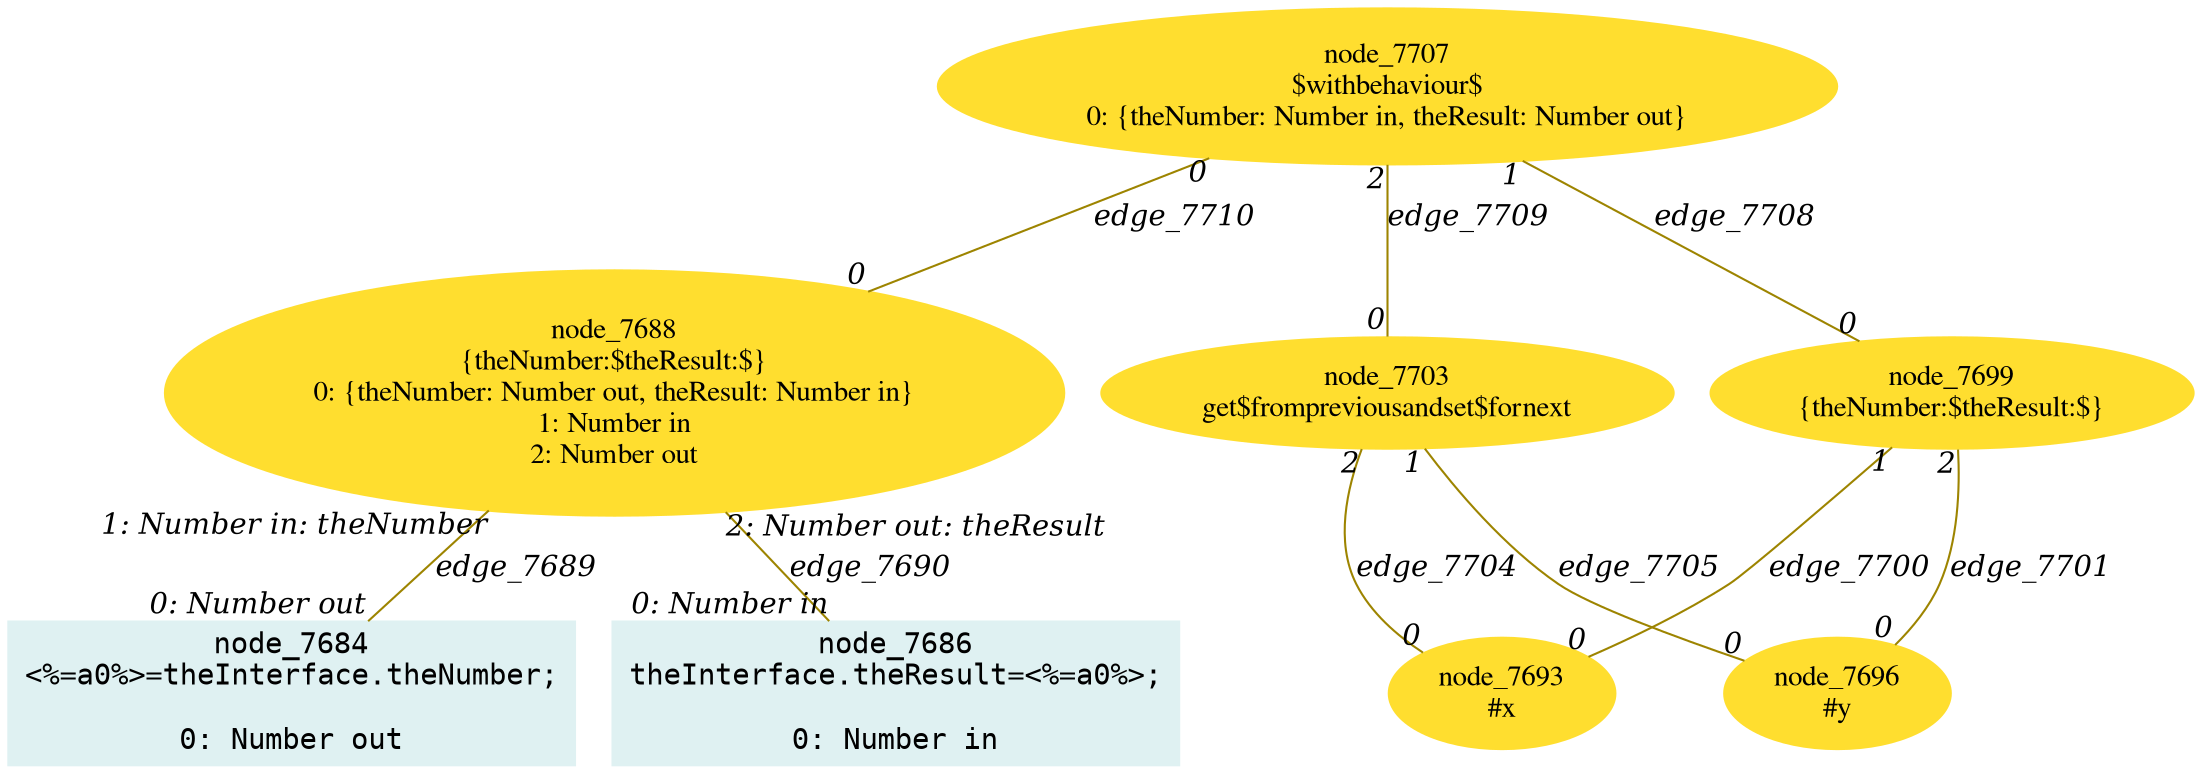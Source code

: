 digraph g{node_7684 [shape="box", style="filled", color="#dff1f2", fontname="Courier", label="node_7684
<%=a0%>=theInterface.theNumber;

0: Number out" ]
node_7686 [shape="box", style="filled", color="#dff1f2", fontname="Courier", label="node_7686
theInterface.theResult=<%=a0%>;

0: Number in" ]
node_7688 [shape="ellipse", style="filled", color="#ffde2f", fontname="Times", label="node_7688
{theNumber:$theResult:$}
0: {theNumber: Number out, theResult: Number in}
1: Number in
2: Number out" ]
node_7693 [shape="ellipse", style="filled", color="#ffde2f", fontname="Times", label="node_7693
#x
" ]
node_7696 [shape="ellipse", style="filled", color="#ffde2f", fontname="Times", label="node_7696
#y
" ]
node_7699 [shape="ellipse", style="filled", color="#ffde2f", fontname="Times", label="node_7699
{theNumber:$theResult:$}
" ]
node_7703 [shape="ellipse", style="filled", color="#ffde2f", fontname="Times", label="node_7703
get$frompreviousandset$fornext
" ]
node_7707 [shape="ellipse", style="filled", color="#ffde2f", fontname="Times", label="node_7707
$withbehaviour$
0: {theNumber: Number in, theResult: Number out}" ]
node_7688 -> node_7684 [dir=none, arrowHead=none, fontname="Times-Italic", arrowsize=1, color="#9d8400", label="edge_7689",  headlabel="0: Number out", taillabel="1: Number in: theNumber" ]
node_7688 -> node_7686 [dir=none, arrowHead=none, fontname="Times-Italic", arrowsize=1, color="#9d8400", label="edge_7690",  headlabel="0: Number in", taillabel="2: Number out: theResult" ]
node_7699 -> node_7693 [dir=none, arrowHead=none, fontname="Times-Italic", arrowsize=1, color="#9d8400", label="edge_7700",  headlabel="0", taillabel="1" ]
node_7699 -> node_7696 [dir=none, arrowHead=none, fontname="Times-Italic", arrowsize=1, color="#9d8400", label="edge_7701",  headlabel="0", taillabel="2" ]
node_7703 -> node_7693 [dir=none, arrowHead=none, fontname="Times-Italic", arrowsize=1, color="#9d8400", label="edge_7704",  headlabel="0", taillabel="2" ]
node_7703 -> node_7696 [dir=none, arrowHead=none, fontname="Times-Italic", arrowsize=1, color="#9d8400", label="edge_7705",  headlabel="0", taillabel="1" ]
node_7707 -> node_7699 [dir=none, arrowHead=none, fontname="Times-Italic", arrowsize=1, color="#9d8400", label="edge_7708",  headlabel="0", taillabel="1" ]
node_7707 -> node_7703 [dir=none, arrowHead=none, fontname="Times-Italic", arrowsize=1, color="#9d8400", label="edge_7709",  headlabel="0", taillabel="2" ]
node_7707 -> node_7688 [dir=none, arrowHead=none, fontname="Times-Italic", arrowsize=1, color="#9d8400", label="edge_7710",  headlabel="0", taillabel="0" ]
}